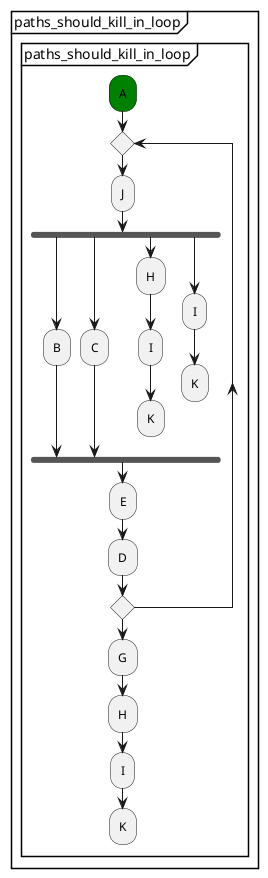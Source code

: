 @startuml
partition "paths_should_kill_in_loop" {
    group "paths_should_kill_in_loop"
        #green:A;
        repeat
            :J;
            fork
                :B;
            fork again
                :C;
            fork again
                :H;
                :I;
                :K;
                kill
            fork again
                :I;
                :K;
                kill
            end fork
            :E;
            :D;
        repeat while 
        :G;
        :H;
        :I;
        :K;
    end group
}
@enduml